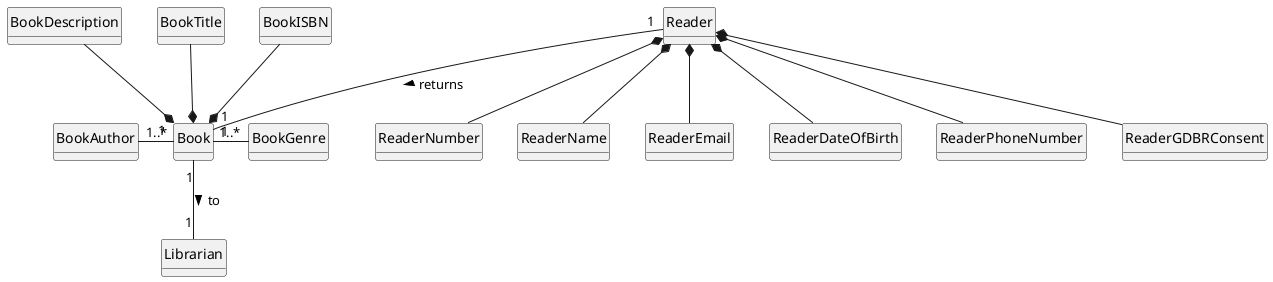 @startuml
skinparam classAttributeIconSize 0
hide circle
hide methods

Book *-up- BookISBN
Book *-up- BookTitle
Book *-up- BookDescription
Book "1" -left- "1..*" BookAuthor
Book "1" -right- "1..*" BookGenre

Reader *-down- ReaderNumber
Reader *-- ReaderName
Reader *-- ReaderEmail
Reader *-- ReaderDateOfBirth
Reader *-- ReaderPhoneNumber
Reader *-- ReaderGDBRConsent

class Reader{
}
class Librarian{

}

class Book {}

Book "1" -- "1" Librarian: to  >
Reader "1" -- "1" Book: returns  >

@enduml
